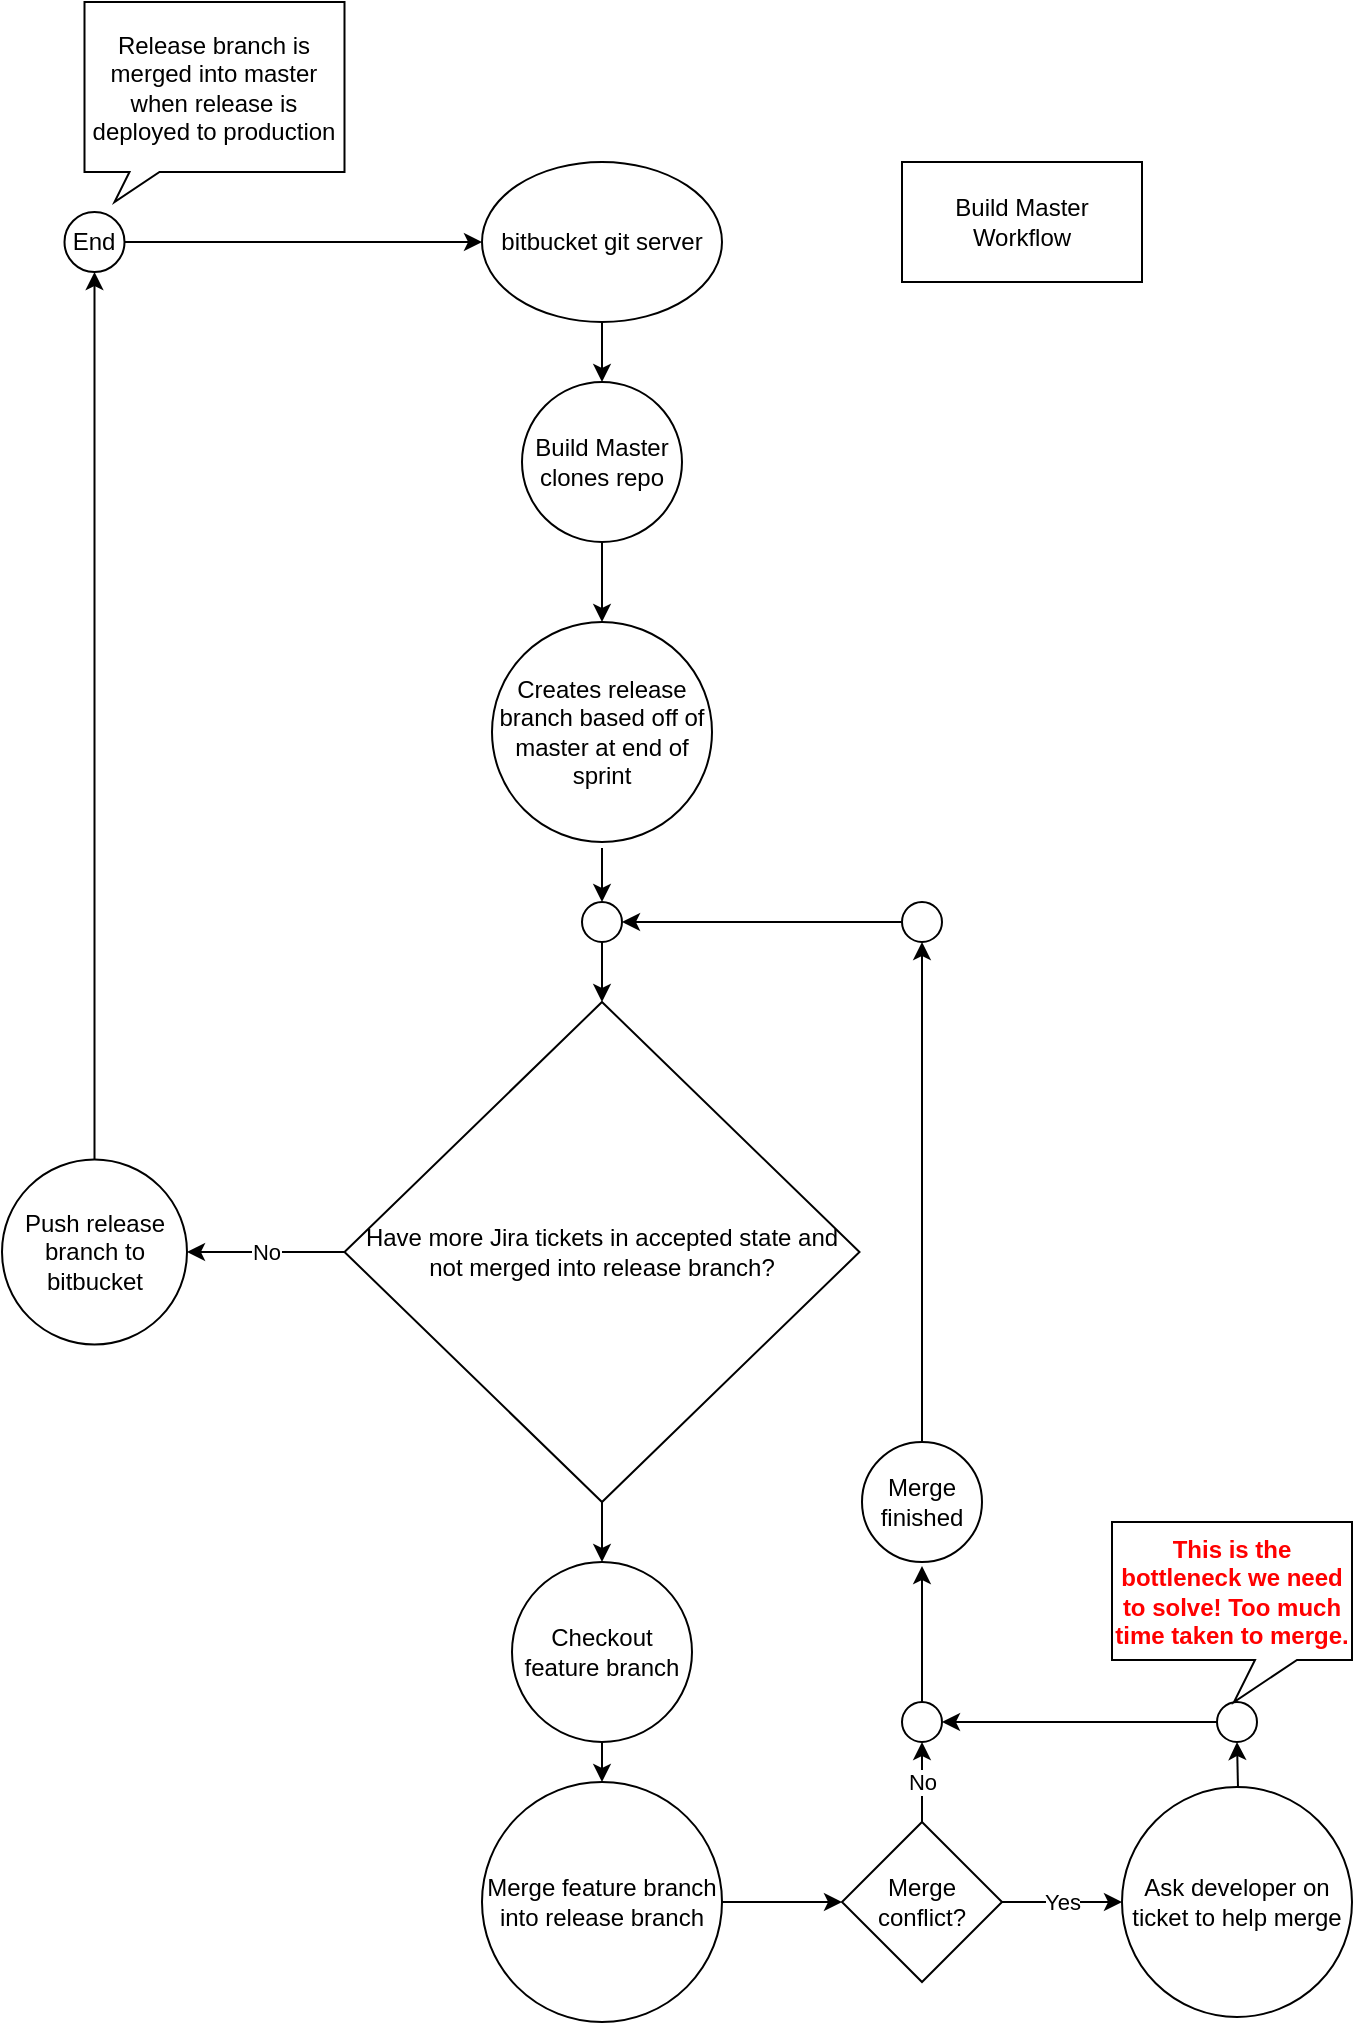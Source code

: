 <mxfile version="13.3.6" type="device"><diagram id="6HqsoBajKZCc8Jp_hv3R" name="Page-1"><mxGraphModel dx="1038" dy="1631" grid="1" gridSize="10" guides="1" tooltips="1" connect="1" arrows="1" fold="1" page="1" pageScale="1" pageWidth="850" pageHeight="1100" math="0" shadow="0"><root><mxCell id="0"/><mxCell id="1" parent="0"/><mxCell id="VN0VrtpfuYNGBTs_2Mzv-1" value="&lt;font style=&quot;vertical-align: inherit&quot;&gt;&lt;font style=&quot;vertical-align: inherit&quot;&gt;bitbucket git server&lt;/font&gt;&lt;/font&gt;" style="ellipse;whiteSpace=wrap;html=1;" parent="1" vertex="1"><mxGeometry x="300" y="10" width="120" height="80" as="geometry"/></mxCell><mxCell id="VN0VrtpfuYNGBTs_2Mzv-2" value="&lt;font style=&quot;vertical-align: inherit&quot;&gt;&lt;font style=&quot;vertical-align: inherit&quot;&gt;Build Master Workflow&lt;/font&gt;&lt;/font&gt;" style="rounded=0;whiteSpace=wrap;html=1;" parent="1" vertex="1"><mxGeometry x="510" y="10" width="120" height="60" as="geometry"/></mxCell><mxCell id="VN0VrtpfuYNGBTs_2Mzv-3" value="&lt;font style=&quot;vertical-align: inherit&quot;&gt;&lt;font style=&quot;vertical-align: inherit&quot;&gt;Build Master clones repo&lt;/font&gt;&lt;/font&gt;" style="ellipse;whiteSpace=wrap;html=1;aspect=fixed;" parent="1" vertex="1"><mxGeometry x="320" y="120" width="80" height="80" as="geometry"/></mxCell><mxCell id="VN0VrtpfuYNGBTs_2Mzv-17" value="" style="endArrow=classic;html=1;exitX=0.5;exitY=1;exitDx=0;exitDy=0;entryX=0.5;entryY=0;entryDx=0;entryDy=0;" parent="1" source="VN0VrtpfuYNGBTs_2Mzv-1" target="VN0VrtpfuYNGBTs_2Mzv-3" edge="1"><mxGeometry width="50" height="50" relative="1" as="geometry"><mxPoint x="240" y="220" as="sourcePoint"/><mxPoint x="290" y="170" as="targetPoint"/></mxGeometry></mxCell><mxCell id="VN0VrtpfuYNGBTs_2Mzv-24" value="Have more Jira tickets in accepted state and not merged into release branch?" style="rhombus;whiteSpace=wrap;html=1;" parent="1" vertex="1"><mxGeometry x="231.25" y="430" width="257.5" height="250" as="geometry"/></mxCell><mxCell id="VN0VrtpfuYNGBTs_2Mzv-25" value="Creates release branch based off of master at end of sprint" style="ellipse;whiteSpace=wrap;html=1;aspect=fixed;" parent="1" vertex="1"><mxGeometry x="305" y="240" width="110" height="110" as="geometry"/></mxCell><mxCell id="VN0VrtpfuYNGBTs_2Mzv-27" value="Push release branch to bitbucket" style="ellipse;whiteSpace=wrap;html=1;aspect=fixed;" parent="1" vertex="1"><mxGeometry x="60" y="508.75" width="92.5" height="92.5" as="geometry"/></mxCell><mxCell id="VN0VrtpfuYNGBTs_2Mzv-30" value="No" style="endArrow=classic;html=1;entryX=1;entryY=0.5;entryDx=0;entryDy=0;exitX=0;exitY=0.5;exitDx=0;exitDy=0;" parent="1" source="VN0VrtpfuYNGBTs_2Mzv-24" target="VN0VrtpfuYNGBTs_2Mzv-27" edge="1"><mxGeometry width="50" height="50" relative="1" as="geometry"><mxPoint x="260" y="490" as="sourcePoint"/><mxPoint x="260" y="410" as="targetPoint"/></mxGeometry></mxCell><mxCell id="VN0VrtpfuYNGBTs_2Mzv-31" value="End" style="ellipse;whiteSpace=wrap;html=1;aspect=fixed;" parent="1" vertex="1"><mxGeometry x="91.25" y="35" width="30" height="30" as="geometry"/></mxCell><mxCell id="VN0VrtpfuYNGBTs_2Mzv-32" value="" style="endArrow=classic;html=1;entryX=0.5;entryY=1;entryDx=0;entryDy=0;exitX=0.5;exitY=0;exitDx=0;exitDy=0;" parent="1" source="VN0VrtpfuYNGBTs_2Mzv-27" target="VN0VrtpfuYNGBTs_2Mzv-31" edge="1"><mxGeometry width="50" height="50" relative="1" as="geometry"><mxPoint x="120" y="480" as="sourcePoint"/><mxPoint x="170" y="400" as="targetPoint"/></mxGeometry></mxCell><mxCell id="VN0VrtpfuYNGBTs_2Mzv-33" value="" style="endArrow=classic;html=1;exitX=1;exitY=0.5;exitDx=0;exitDy=0;entryX=0;entryY=0.5;entryDx=0;entryDy=0;" parent="1" source="VN0VrtpfuYNGBTs_2Mzv-31" target="VN0VrtpfuYNGBTs_2Mzv-1" edge="1"><mxGeometry width="50" height="50" relative="1" as="geometry"><mxPoint x="210" y="120" as="sourcePoint"/><mxPoint x="260" y="70" as="targetPoint"/></mxGeometry></mxCell><mxCell id="VN0VrtpfuYNGBTs_2Mzv-34" value="Checkout feature branch" style="ellipse;whiteSpace=wrap;html=1;aspect=fixed;" parent="1" vertex="1"><mxGeometry x="315" y="710" width="90" height="90" as="geometry"/></mxCell><mxCell id="VN0VrtpfuYNGBTs_2Mzv-35" value="Merge feature branch into release branch" style="ellipse;whiteSpace=wrap;html=1;aspect=fixed;" parent="1" vertex="1"><mxGeometry x="300" y="820" width="120" height="120" as="geometry"/></mxCell><mxCell id="VN0VrtpfuYNGBTs_2Mzv-36" value="Merge conflict?" style="rhombus;whiteSpace=wrap;html=1;" parent="1" vertex="1"><mxGeometry x="480" y="840" width="80" height="80" as="geometry"/></mxCell><mxCell id="VN0VrtpfuYNGBTs_2Mzv-37" value="Ask developer on ticket to help merge" style="ellipse;whiteSpace=wrap;html=1;aspect=fixed;" parent="1" vertex="1"><mxGeometry x="620" y="822.5" width="115" height="115" as="geometry"/></mxCell><mxCell id="VN0VrtpfuYNGBTs_2Mzv-38" value="Merge finished" style="ellipse;whiteSpace=wrap;html=1;aspect=fixed;" parent="1" vertex="1"><mxGeometry x="490" y="650" width="60" height="60" as="geometry"/></mxCell><mxCell id="VN0VrtpfuYNGBTs_2Mzv-39" value="" style="ellipse;whiteSpace=wrap;html=1;aspect=fixed;" parent="1" vertex="1"><mxGeometry x="510" y="780" width="20" height="20" as="geometry"/></mxCell><mxCell id="VN0VrtpfuYNGBTs_2Mzv-40" value="" style="ellipse;whiteSpace=wrap;html=1;aspect=fixed;" parent="1" vertex="1"><mxGeometry x="350" y="380" width="20" height="20" as="geometry"/></mxCell><mxCell id="VN0VrtpfuYNGBTs_2Mzv-43" value="" style="ellipse;whiteSpace=wrap;html=1;aspect=fixed;" parent="1" vertex="1"><mxGeometry x="510" y="380" width="20" height="20" as="geometry"/></mxCell><mxCell id="VN0VrtpfuYNGBTs_2Mzv-44" value="" style="endArrow=classic;html=1;exitX=0.5;exitY=1;exitDx=0;exitDy=0;entryX=0.5;entryY=0;entryDx=0;entryDy=0;" parent="1" source="VN0VrtpfuYNGBTs_2Mzv-3" target="VN0VrtpfuYNGBTs_2Mzv-25" edge="1"><mxGeometry width="50" height="50" relative="1" as="geometry"><mxPoint x="520" y="280" as="sourcePoint"/><mxPoint x="570" y="230" as="targetPoint"/></mxGeometry></mxCell><mxCell id="VN0VrtpfuYNGBTs_2Mzv-45" value="" style="endArrow=classic;html=1;entryX=0.5;entryY=0;entryDx=0;entryDy=0;" parent="1" target="VN0VrtpfuYNGBTs_2Mzv-40" edge="1"><mxGeometry width="50" height="50" relative="1" as="geometry"><mxPoint x="360" y="353" as="sourcePoint"/><mxPoint x="520" y="380" as="targetPoint"/></mxGeometry></mxCell><mxCell id="VN0VrtpfuYNGBTs_2Mzv-46" value="" style="endArrow=classic;html=1;exitX=0.5;exitY=1;exitDx=0;exitDy=0;entryX=0.5;entryY=0;entryDx=0;entryDy=0;" parent="1" source="VN0VrtpfuYNGBTs_2Mzv-40" target="VN0VrtpfuYNGBTs_2Mzv-24" edge="1"><mxGeometry width="50" height="50" relative="1" as="geometry"><mxPoint x="450" y="470" as="sourcePoint"/><mxPoint x="500" y="420" as="targetPoint"/></mxGeometry></mxCell><mxCell id="VN0VrtpfuYNGBTs_2Mzv-47" value="" style="endArrow=classic;html=1;exitX=0.5;exitY=1;exitDx=0;exitDy=0;entryX=0.5;entryY=0;entryDx=0;entryDy=0;" parent="1" source="VN0VrtpfuYNGBTs_2Mzv-24" target="VN0VrtpfuYNGBTs_2Mzv-34" edge="1"><mxGeometry width="50" height="50" relative="1" as="geometry"><mxPoint x="440" y="730" as="sourcePoint"/><mxPoint x="490" y="680" as="targetPoint"/></mxGeometry></mxCell><mxCell id="VN0VrtpfuYNGBTs_2Mzv-48" value="" style="endArrow=classic;html=1;exitX=0.5;exitY=1;exitDx=0;exitDy=0;entryX=0.5;entryY=0;entryDx=0;entryDy=0;" parent="1" source="VN0VrtpfuYNGBTs_2Mzv-34" target="VN0VrtpfuYNGBTs_2Mzv-35" edge="1"><mxGeometry width="50" height="50" relative="1" as="geometry"><mxPoint x="430" y="850" as="sourcePoint"/><mxPoint x="480" y="800" as="targetPoint"/></mxGeometry></mxCell><mxCell id="VN0VrtpfuYNGBTs_2Mzv-49" value="" style="endArrow=classic;html=1;exitX=1;exitY=0.5;exitDx=0;exitDy=0;" parent="1" source="VN0VrtpfuYNGBTs_2Mzv-35" edge="1"><mxGeometry width="50" height="50" relative="1" as="geometry"><mxPoint x="420" y="910" as="sourcePoint"/><mxPoint x="480" y="880" as="targetPoint"/></mxGeometry></mxCell><mxCell id="VN0VrtpfuYNGBTs_2Mzv-51" value="Yes" style="endArrow=classic;html=1;exitX=1;exitY=0.5;exitDx=0;exitDy=0;entryX=0;entryY=0.5;entryDx=0;entryDy=0;" parent="1" source="VN0VrtpfuYNGBTs_2Mzv-36" target="VN0VrtpfuYNGBTs_2Mzv-37" edge="1"><mxGeometry width="50" height="50" relative="1" as="geometry"><mxPoint x="590" y="810" as="sourcePoint"/><mxPoint x="640" y="760" as="targetPoint"/></mxGeometry></mxCell><mxCell id="VN0VrtpfuYNGBTs_2Mzv-56" value="" style="ellipse;whiteSpace=wrap;html=1;aspect=fixed;" parent="1" vertex="1"><mxGeometry x="667.5" y="780" width="20" height="20" as="geometry"/></mxCell><mxCell id="VN0VrtpfuYNGBTs_2Mzv-66" value="" style="endArrow=classic;html=1;entryX=1;entryY=0.5;entryDx=0;entryDy=0;exitX=0;exitY=0.5;exitDx=0;exitDy=0;" parent="1" source="VN0VrtpfuYNGBTs_2Mzv-43" target="VN0VrtpfuYNGBTs_2Mzv-40" edge="1"><mxGeometry width="50" height="50" relative="1" as="geometry"><mxPoint x="740" y="390" as="sourcePoint"/><mxPoint x="660" y="380" as="targetPoint"/></mxGeometry></mxCell><mxCell id="VN0VrtpfuYNGBTs_2Mzv-67" value="&lt;font color=&quot;#ff0000&quot;&gt;&lt;b&gt;This is the bottleneck we need to solve! Too much time taken to merge.&lt;/b&gt;&lt;/font&gt;" style="whiteSpace=wrap;html=1;shape=mxgraph.basic.rectCallout;dx=82;dy=21;boundedLbl=1;" parent="1" vertex="1"><mxGeometry x="615" y="690" width="120" height="90" as="geometry"/></mxCell><mxCell id="VN0VrtpfuYNGBTs_2Mzv-71" value="No" style="endArrow=classic;html=1;exitX=0.5;exitY=0;exitDx=0;exitDy=0;entryX=0.5;entryY=1;entryDx=0;entryDy=0;" parent="1" source="VN0VrtpfuYNGBTs_2Mzv-36" target="VN0VrtpfuYNGBTs_2Mzv-39" edge="1"><mxGeometry width="50" height="50" relative="1" as="geometry"><mxPoint x="530" y="730" as="sourcePoint"/><mxPoint x="580" y="680" as="targetPoint"/><Array as="points"/></mxGeometry></mxCell><mxCell id="VN0VrtpfuYNGBTs_2Mzv-74" value="" style="endArrow=classic;html=1;entryX=0.5;entryY=1;entryDx=0;entryDy=0;" parent="1" target="VN0VrtpfuYNGBTs_2Mzv-56" edge="1"><mxGeometry width="50" height="50" relative="1" as="geometry"><mxPoint x="678" y="823" as="sourcePoint"/><mxPoint x="770" y="790" as="targetPoint"/></mxGeometry></mxCell><mxCell id="VN0VrtpfuYNGBTs_2Mzv-75" value="" style="endArrow=classic;html=1;entryX=1;entryY=0.5;entryDx=0;entryDy=0;exitX=0;exitY=0.5;exitDx=0;exitDy=0;" parent="1" source="VN0VrtpfuYNGBTs_2Mzv-56" target="VN0VrtpfuYNGBTs_2Mzv-39" edge="1"><mxGeometry width="50" height="50" relative="1" as="geometry"><mxPoint x="650" y="770" as="sourcePoint"/><mxPoint x="620" y="740" as="targetPoint"/></mxGeometry></mxCell><mxCell id="VN0VrtpfuYNGBTs_2Mzv-76" value="" style="endArrow=classic;html=1;exitX=0.5;exitY=0;exitDx=0;exitDy=0;" parent="1" source="VN0VrtpfuYNGBTs_2Mzv-39" edge="1"><mxGeometry width="50" height="50" relative="1" as="geometry"><mxPoint x="570" y="770" as="sourcePoint"/><mxPoint x="520" y="712" as="targetPoint"/></mxGeometry></mxCell><mxCell id="VN0VrtpfuYNGBTs_2Mzv-78" value="" style="endArrow=classic;html=1;entryX=0.5;entryY=1;entryDx=0;entryDy=0;exitX=0.5;exitY=0;exitDx=0;exitDy=0;" parent="1" source="VN0VrtpfuYNGBTs_2Mzv-38" target="VN0VrtpfuYNGBTs_2Mzv-43" edge="1"><mxGeometry width="50" height="50" relative="1" as="geometry"><mxPoint x="520" y="640" as="sourcePoint"/><mxPoint x="580" y="510" as="targetPoint"/></mxGeometry></mxCell><mxCell id="jX_DqXEQnSa19bTzE52s-1" value="Release branch is merged into master when release is deployed to production" style="whiteSpace=wrap;html=1;shape=mxgraph.basic.rectCallout;dx=30;dy=15;boundedLbl=1;" vertex="1" parent="1"><mxGeometry x="101.25" y="-70" width="130" height="100" as="geometry"/></mxCell></root></mxGraphModel></diagram></mxfile>
